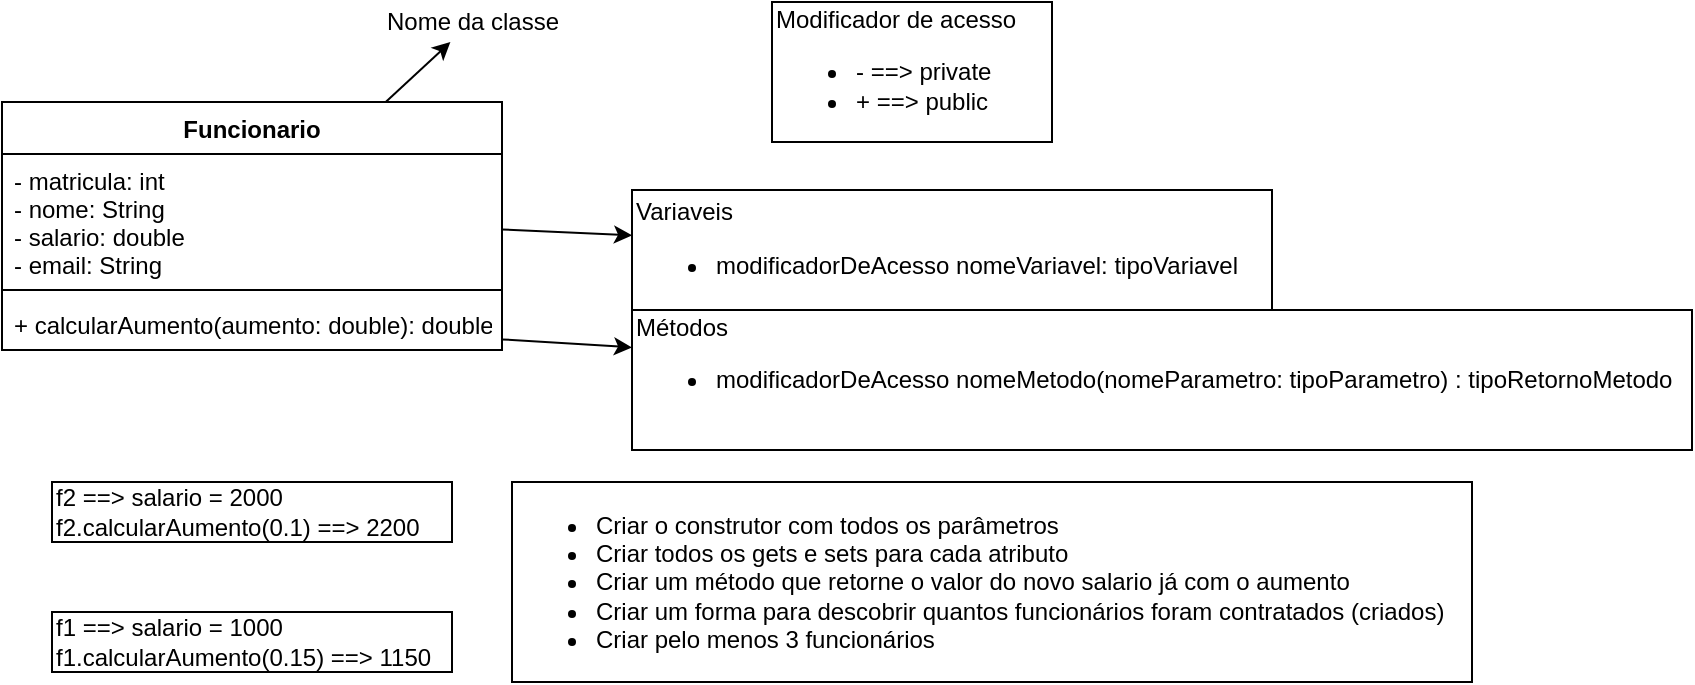 <mxfile version="13.7.6" type="device"><diagram id="m0C3EVW7zFx7P5C34N00" name="Page-1"><mxGraphModel dx="892" dy="340" grid="1" gridSize="10" guides="1" tooltips="1" connect="1" arrows="1" fold="1" page="1" pageScale="1" pageWidth="827" pageHeight="1169" math="0" shadow="0"><root><mxCell id="0"/><mxCell id="1" parent="0"/><mxCell id="5KU-V5hemS2xvzO6bwnp-16" value="&lt;ul&gt;&lt;li&gt;Criar o construtor com todos os parâmetros&lt;/li&gt;&lt;li&gt;Criar todos os gets e sets para cada atributo&lt;/li&gt;&lt;li&gt;Criar um método que retorne o valor do novo salario já com o aumento&lt;/li&gt;&lt;li&gt;Criar um forma para descobrir quantos funcionários foram contratados (criados)&lt;/li&gt;&lt;li&gt;Criar pelo menos 3 funcionários&lt;/li&gt;&lt;/ul&gt;" style="text;html=1;align=left;verticalAlign=middle;resizable=0;points=[];autosize=1;strokeColor=#000000;" vertex="1" parent="1"><mxGeometry x="270" y="250" width="480" height="100" as="geometry"/></mxCell><mxCell id="5KU-V5hemS2xvzO6bwnp-26" value="f2 ==&amp;gt; salario = 2000&lt;br&gt;f2.calcularAumento(0.1) ==&amp;gt; 2200" style="text;html=1;align=left;verticalAlign=middle;resizable=0;points=[];autosize=1;strokeColor=#000000;" vertex="1" parent="1"><mxGeometry x="40" y="250" width="200" height="30" as="geometry"/></mxCell><mxCell id="5KU-V5hemS2xvzO6bwnp-27" value="f1 ==&amp;gt; salario = 1000&lt;br&gt;f1.calcularAumento(0.15) ==&amp;gt; 1150" style="text;html=1;align=left;verticalAlign=middle;resizable=0;points=[];autosize=1;strokeColor=#000000;" vertex="1" parent="1"><mxGeometry x="40" y="315" width="200" height="30" as="geometry"/></mxCell><mxCell id="5KU-V5hemS2xvzO6bwnp-29" value="Nome da classe" style="text;html=1;align=center;verticalAlign=middle;resizable=0;points=[];autosize=1;" vertex="1" parent="1"><mxGeometry x="200" y="10" width="100" height="20" as="geometry"/></mxCell><mxCell id="5KU-V5hemS2xvzO6bwnp-30" value="Modificador de acesso&lt;br&gt;&lt;ul&gt;&lt;li&gt;- ==&amp;gt; private&lt;/li&gt;&lt;li&gt;+ ==&amp;gt; public&lt;/li&gt;&lt;/ul&gt;" style="text;html=1;align=left;verticalAlign=middle;resizable=0;points=[];autosize=1;strokeColor=#000000;" vertex="1" parent="1"><mxGeometry x="400" y="10" width="140" height="70" as="geometry"/></mxCell><mxCell id="5KU-V5hemS2xvzO6bwnp-31" value="Variaveis&lt;br&gt;&lt;ul&gt;&lt;li&gt;modificadorDeAcesso nomeVariavel: tipoVariavel&lt;/li&gt;&lt;/ul&gt;" style="text;html=1;align=left;verticalAlign=middle;resizable=0;points=[];autosize=1;strokeColor=#000000;" vertex="1" parent="1"><mxGeometry x="330" y="104" width="320" height="60" as="geometry"/></mxCell><mxCell id="5KU-V5hemS2xvzO6bwnp-32" value="Métodos&lt;br&gt;&lt;ul&gt;&lt;li&gt;modificadorDeAcesso nomeMetodo(nomeParametro: tipoParametro) : tipoRetornoMetodo&lt;/li&gt;&lt;/ul&gt;&amp;nbsp;" style="text;html=1;align=left;verticalAlign=middle;resizable=0;points=[];autosize=1;strokeColor=#000000;" vertex="1" parent="1"><mxGeometry x="330" y="164" width="530" height="70" as="geometry"/></mxCell><mxCell id="5KU-V5hemS2xvzO6bwnp-36" value="" style="endArrow=classic;html=1;endFill=1;" edge="1" parent="1" source="5KU-V5hemS2xvzO6bwnp-22" target="5KU-V5hemS2xvzO6bwnp-29"><mxGeometry width="50" height="50" relative="1" as="geometry"><mxPoint x="420" y="20" as="sourcePoint"/><mxPoint x="350" y="150" as="targetPoint"/></mxGeometry></mxCell><mxCell id="5KU-V5hemS2xvzO6bwnp-22" value="Funcionario" style="swimlane;fontStyle=1;align=center;verticalAlign=top;childLayout=stackLayout;horizontal=1;startSize=26;horizontalStack=0;resizeParent=1;resizeParentMax=0;resizeLast=0;collapsible=1;marginBottom=0;" vertex="1" parent="1"><mxGeometry x="15" y="60" width="250" height="124" as="geometry"/></mxCell><mxCell id="5KU-V5hemS2xvzO6bwnp-23" value="- matricula: int&#10;- nome: String&#10;- salario: double&#10;- email: String" style="text;strokeColor=none;fillColor=none;align=left;verticalAlign=top;spacingLeft=4;spacingRight=4;overflow=hidden;rotatable=0;points=[[0,0.5],[1,0.5]];portConstraint=eastwest;" vertex="1" parent="5KU-V5hemS2xvzO6bwnp-22"><mxGeometry y="26" width="250" height="64" as="geometry"/></mxCell><mxCell id="5KU-V5hemS2xvzO6bwnp-24" value="" style="line;strokeWidth=1;fillColor=none;align=left;verticalAlign=middle;spacingTop=-1;spacingLeft=3;spacingRight=3;rotatable=0;labelPosition=right;points=[];portConstraint=eastwest;" vertex="1" parent="5KU-V5hemS2xvzO6bwnp-22"><mxGeometry y="90" width="250" height="8" as="geometry"/></mxCell><mxCell id="5KU-V5hemS2xvzO6bwnp-25" value="+ calcularAumento(aumento: double): double" style="text;strokeColor=none;fillColor=none;align=left;verticalAlign=top;spacingLeft=4;spacingRight=4;overflow=hidden;rotatable=0;points=[[0,0.5],[1,0.5]];portConstraint=eastwest;" vertex="1" parent="5KU-V5hemS2xvzO6bwnp-22"><mxGeometry y="98" width="250" height="26" as="geometry"/></mxCell><mxCell id="5KU-V5hemS2xvzO6bwnp-37" value="" style="endArrow=classic;html=1;endFill=1;" edge="1" parent="1" source="5KU-V5hemS2xvzO6bwnp-23" target="5KU-V5hemS2xvzO6bwnp-31"><mxGeometry width="50" height="50" relative="1" as="geometry"><mxPoint x="216.863" y="70" as="sourcePoint"/><mxPoint x="249.216" y="40" as="targetPoint"/></mxGeometry></mxCell><mxCell id="5KU-V5hemS2xvzO6bwnp-38" value="" style="endArrow=classic;html=1;endFill=1;" edge="1" parent="1" source="5KU-V5hemS2xvzO6bwnp-25" target="5KU-V5hemS2xvzO6bwnp-32"><mxGeometry width="50" height="50" relative="1" as="geometry"><mxPoint x="226.863" y="80" as="sourcePoint"/><mxPoint x="259.216" y="50" as="targetPoint"/></mxGeometry></mxCell></root></mxGraphModel></diagram></mxfile>
